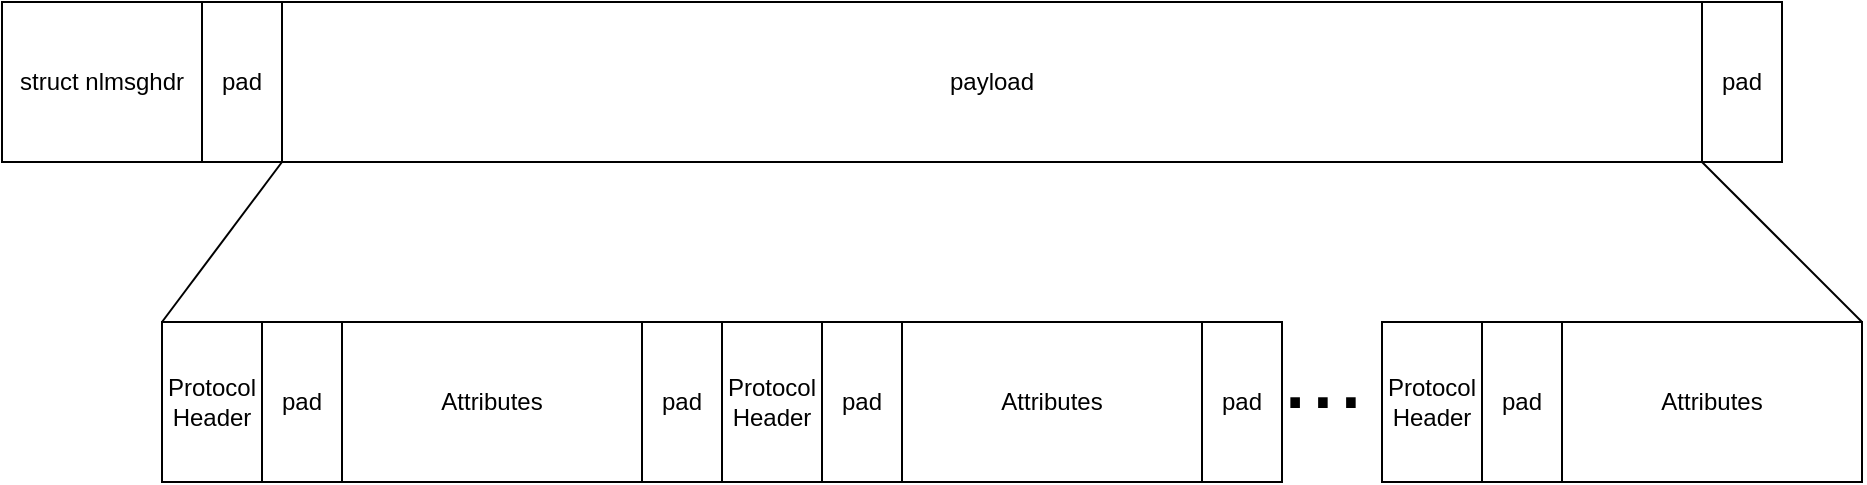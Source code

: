 <mxfile version="17.4.5" type="device"><diagram id="_WArkWjgr3QSCdy87dze" name="Page-1"><mxGraphModel dx="1308" dy="656" grid="1" gridSize="10" guides="1" tooltips="1" connect="1" arrows="1" fold="1" page="1" pageScale="1" pageWidth="827" pageHeight="1169" math="0" shadow="0"><root><mxCell id="0"/><mxCell id="1" parent="0"/><mxCell id="ZoCVdJ1q9tTzzG3IR9vf-1" value="&lt;span style=&quot;font-family: &amp;#34;helvetica&amp;#34;&quot;&gt;struct nlmsghdr&lt;/span&gt;" style="rounded=0;whiteSpace=wrap;html=1;" vertex="1" parent="1"><mxGeometry x="240" y="160" width="100" height="80" as="geometry"/></mxCell><mxCell id="ZoCVdJ1q9tTzzG3IR9vf-3" value="pad" style="rounded=0;whiteSpace=wrap;html=1;" vertex="1" parent="1"><mxGeometry x="340" y="160" width="40" height="80" as="geometry"/></mxCell><mxCell id="ZoCVdJ1q9tTzzG3IR9vf-4" value="payload" style="rounded=0;whiteSpace=wrap;html=1;" vertex="1" parent="1"><mxGeometry x="380" y="160" width="710" height="80" as="geometry"/></mxCell><mxCell id="ZoCVdJ1q9tTzzG3IR9vf-6" value="" style="endArrow=none;html=1;rounded=0;entryX=0;entryY=1;entryDx=0;entryDy=0;" edge="1" parent="1" target="ZoCVdJ1q9tTzzG3IR9vf-4"><mxGeometry width="50" height="50" relative="1" as="geometry"><mxPoint x="320" y="320" as="sourcePoint"/><mxPoint x="370" y="320" as="targetPoint"/></mxGeometry></mxCell><mxCell id="ZoCVdJ1q9tTzzG3IR9vf-7" value="" style="endArrow=none;html=1;rounded=0;exitX=1;exitY=1;exitDx=0;exitDy=0;entryX=1;entryY=0;entryDx=0;entryDy=0;" edge="1" parent="1" source="ZoCVdJ1q9tTzzG3IR9vf-4" target="ZoCVdJ1q9tTzzG3IR9vf-38"><mxGeometry width="50" height="50" relative="1" as="geometry"><mxPoint x="500" y="240" as="sourcePoint"/><mxPoint x="960" y="290" as="targetPoint"/></mxGeometry></mxCell><mxCell id="ZoCVdJ1q9tTzzG3IR9vf-8" value="Protocol Header" style="rounded=0;whiteSpace=wrap;html=1;" vertex="1" parent="1"><mxGeometry x="320" y="320" width="50" height="80" as="geometry"/></mxCell><mxCell id="ZoCVdJ1q9tTzzG3IR9vf-9" value="pad" style="rounded=0;whiteSpace=wrap;html=1;" vertex="1" parent="1"><mxGeometry x="370" y="320" width="40" height="80" as="geometry"/></mxCell><mxCell id="ZoCVdJ1q9tTzzG3IR9vf-29" value="&lt;span style=&quot;font-size: 12px&quot;&gt;Attributes&lt;/span&gt;" style="rounded=0;whiteSpace=wrap;html=1;" vertex="1" parent="1"><mxGeometry x="410" y="320" width="150" height="80" as="geometry"/></mxCell><mxCell id="ZoCVdJ1q9tTzzG3IR9vf-30" value="Protocol Header" style="rounded=0;whiteSpace=wrap;html=1;" vertex="1" parent="1"><mxGeometry x="600" y="320" width="50" height="80" as="geometry"/></mxCell><mxCell id="ZoCVdJ1q9tTzzG3IR9vf-31" value="pad" style="rounded=0;whiteSpace=wrap;html=1;" vertex="1" parent="1"><mxGeometry x="650" y="320" width="40" height="80" as="geometry"/></mxCell><mxCell id="ZoCVdJ1q9tTzzG3IR9vf-32" value="&lt;span style=&quot;font-size: 12px&quot;&gt;Attributes&lt;/span&gt;" style="rounded=0;whiteSpace=wrap;html=1;" vertex="1" parent="1"><mxGeometry x="690" y="320" width="150" height="80" as="geometry"/></mxCell><mxCell id="ZoCVdJ1q9tTzzG3IR9vf-33" value="&lt;font style=&quot;font-size: 50px&quot;&gt;...&lt;/font&gt;" style="text;html=1;align=center;verticalAlign=middle;resizable=0;points=[];autosize=1;strokeColor=none;fillColor=none;" vertex="1" parent="1"><mxGeometry x="870" y="330" width="60" height="30" as="geometry"/></mxCell><mxCell id="ZoCVdJ1q9tTzzG3IR9vf-34" value="pad" style="rounded=0;whiteSpace=wrap;html=1;" vertex="1" parent="1"><mxGeometry x="560" y="320" width="40" height="80" as="geometry"/></mxCell><mxCell id="ZoCVdJ1q9tTzzG3IR9vf-35" value="pad" style="rounded=0;whiteSpace=wrap;html=1;" vertex="1" parent="1"><mxGeometry x="840" y="320" width="40" height="80" as="geometry"/></mxCell><mxCell id="ZoCVdJ1q9tTzzG3IR9vf-36" value="Protocol Header" style="rounded=0;whiteSpace=wrap;html=1;" vertex="1" parent="1"><mxGeometry x="930" y="320" width="50" height="80" as="geometry"/></mxCell><mxCell id="ZoCVdJ1q9tTzzG3IR9vf-37" value="pad" style="rounded=0;whiteSpace=wrap;html=1;" vertex="1" parent="1"><mxGeometry x="980" y="320" width="40" height="80" as="geometry"/></mxCell><mxCell id="ZoCVdJ1q9tTzzG3IR9vf-38" value="&lt;span style=&quot;font-size: 12px&quot;&gt;Attributes&lt;/span&gt;" style="rounded=0;whiteSpace=wrap;html=1;" vertex="1" parent="1"><mxGeometry x="1020" y="320" width="150" height="80" as="geometry"/></mxCell><mxCell id="ZoCVdJ1q9tTzzG3IR9vf-39" value="pad" style="rounded=0;whiteSpace=wrap;html=1;" vertex="1" parent="1"><mxGeometry x="1090" y="160" width="40" height="80" as="geometry"/></mxCell></root></mxGraphModel></diagram></mxfile>